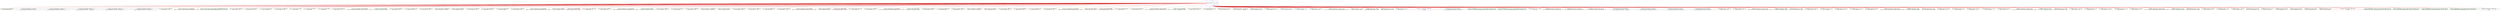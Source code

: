 digraph G {
0[color=blue,shape=Msquare,label="ENTRY - ENTRY"];
1[color=blue,shape=Msquare,label="EXIT - EXIT"];
2[color=burlywood,shape=box,label="myproject_422558_423029 - addr_expr\n_8824 = internal_423023;\n"];
3[label="myproject_422558_422654 - gimple_phi\n/* _8831 = gimple_phi(<_8880, BB2>, <0u, BB3>) */\n"];
4[label="myproject_422558_423536 - gimple_phi\n/* _8989 = gimple_phi(<_8988, BB3>, <_8830, BB2>) */\n"];
5[label="myproject_422558_423540 - gimple_phi\n/* _8991 = gimple_phi(<_8990, BB3>, <_8847, BB2>) */\n"];
6[label="myproject_422558_423544 - gimple_phi\n/* _8993 = gimple_phi(<_8992, BB3>, <_8858, BB2>) */\n"];
7[label="myproject_422558_423548 - gimple_phi\n/* _8995 = gimple_phi(<_8994, BB3>, <_8869, BB2>) */\n"];
8[color=burlywood,shape=box,label="myproject_422558_423291 - lshift_expr\n_8930 = _8831 << (2u);\n"];
9[color=burlywood,shape=box,label="myproject_422558_422655 - pointer_plus_expr\n_8833 = (struct class_ac_fixed*)(((unsigned char*)dense_input) + _8930);\n"];
10[color=green,shape=box,label="myproject_422558_423458 - dense_input_bambu_artificial_ParmMgr_Read_array\n_8976 = dense_input_bambu_artificial_ParmMgr_Read_array(0u, 32u, 0u, _8833);\n"];
11[color=burlywood,shape=box,label="myproject_422558_422657 - lshift_expr\n_8835 = _8831 << (2u);\n"];
12[color=burlywood,shape=box,label="myproject_422558_422658 - lshift_expr\n_8836 = _8976 << (16u);\n"];
13[color=burlywood,shape=box,label="myproject_422558_423294 - nop_expr\n_8931 = (int) (_8836);\n"];
14[color=burlywood,shape=box,label="myproject_422558_422659 - rshift_expr\n_8837 = _8931 >> (16u);\n"];
15[color=burlywood,shape=box,label="myproject_422558_423515 - ASSIGN\n_8985 = _8837;\n"];
16[color=burlywood,shape=box,label="myproject_422558_423513 - ASSIGN\n_8984 = _8837;\n"];
17[color=burlywood,shape=box,label="myproject_422558_423511 - ASSIGN\n_8983 = _8837;\n"];
18[color=burlywood,shape=box,label="myproject_422558_423299 - lshift_expr\n_8933 = _8835 << (2u);\n"];
19[color=burlywood,shape=box,label="myproject_422558_422660 - pointer_plus_expr\n_8838 = (struct Internal_422756(*)[64])(((unsigned char*)_8932) + _8933);\n"];
20[color=green,shape=box,label="myproject_422558_422661 - LOAD\nif(1u) _8839 = (*((unsigned int*)(_8838)));\n"];
21[color=burlywood,shape=box,label="myproject_422558_422662 - lshift_expr\n_8840 = _8839 << (16u);\n"];
22[color=burlywood,shape=box,label="myproject_422558_423302 - nop_expr\n_8934 = (int) (_8840);\n"];
23[color=burlywood,shape=box,label="myproject_422558_422663 - rshift_expr\n_8841 = _8934 >> (16u);\n"];
24[color=burlywood,shape=box,label="myproject_422558_422664 - widen_mult_expr\n_8842 = ((int)(_8841)) * ((int)(_8837));\n"];
25[color=burlywood,shape=box,label="myproject_422558_423306 - nop_expr\n_8935 = (unsigned int) (_8842);\n"];
26[color=burlywood,shape=box,label="myproject_422558_422665 - rshift_expr\n_8843 = _8935 >> (10u);\n"];
27[color=burlywood,shape=box,label="myproject_422558_422666 - lshift_expr\n_8844 = _8843 << (16u);\n"];
28[color=burlywood,shape=box,label="myproject_422558_423309 - nop_expr\n_8936 = (int) (_8844);\n"];
29[color=burlywood,shape=box,label="myproject_422558_422667 - rshift_expr\n_8845 = _8936 >> (16u);\n"];
30[color=burlywood,shape=box,label="myproject_422558_422668 - pointer_plus_expr\n_8846 = (struct class_ac_fixed(*)[64])(((unsigned char*)_8824) + _8933);\n"];
31[color=burlywood,shape=box,label="myproject_422558_423313 - nop_expr\n_8938 = (unsigned int) (_8845);\n"];
32[color=red,shape=box,label="myproject_422558_422669 - STORE\nif(1u) (*((unsigned int*)(_8846))) = _8938;\n"];
33[color=burlywood,shape=box,label="myproject_422558_422670 - bit_ior_expr\n_8848 = _8835 | (1u);\n"];
34[color=burlywood,shape=box,label="myproject_422558_423318 - lshift_expr\n_8940 = _8848 << (2u);\n"];
35[color=burlywood,shape=box,label="myproject_422558_422671 - pointer_plus_expr\n_8849 = (struct Internal_422756(*)[64])(((unsigned char*)_8932) + _8940);\n"];
36[color=green,shape=box,label="myproject_422558_422672 - LOAD\nif(1u) _8850 = (*((unsigned int*)(_8849)));\n"];
37[color=burlywood,shape=box,label="myproject_422558_422673 - lshift_expr\n_8851 = _8850 << (16u);\n"];
38[color=burlywood,shape=box,label="myproject_422558_423321 - nop_expr\n_8941 = (int) (_8851);\n"];
39[color=burlywood,shape=box,label="myproject_422558_422674 - rshift_expr\n_8852 = _8941 >> (16u);\n"];
40[color=burlywood,shape=box,label="myproject_422558_422675 - widen_mult_expr\n_8853 = ((int)(_8852)) * ((int)(_8983));\n"];
41[color=burlywood,shape=box,label="myproject_422558_423325 - nop_expr\n_8942 = (unsigned int) (_8853);\n"];
42[color=burlywood,shape=box,label="myproject_422558_422676 - rshift_expr\n_8854 = _8942 >> (10u);\n"];
43[color=burlywood,shape=box,label="myproject_422558_422677 - lshift_expr\n_8855 = _8854 << (16u);\n"];
44[color=burlywood,shape=box,label="myproject_422558_423328 - nop_expr\n_8943 = (int) (_8855);\n"];
45[color=burlywood,shape=box,label="myproject_422558_422678 - rshift_expr\n_8856 = _8943 >> (16u);\n"];
46[color=burlywood,shape=box,label="myproject_422558_422679 - pointer_plus_expr\n_8857 = (struct class_ac_fixed(*)[64])(((unsigned char*)_8824) + _8940);\n"];
47[color=burlywood,shape=box,label="myproject_422558_423332 - nop_expr\n_8945 = (unsigned int) (_8856);\n"];
48[color=red,shape=box,label="myproject_422558_422680 - STORE\nif(1u) (*((unsigned int*)(_8857))) = _8945;\n"];
49[color=burlywood,shape=box,label="myproject_422558_422681 - bit_ior_expr\n_8859 = _8835 | (2u);\n"];
50[color=burlywood,shape=box,label="myproject_422558_423337 - lshift_expr\n_8947 = _8859 << (2u);\n"];
51[color=burlywood,shape=box,label="myproject_422558_422682 - pointer_plus_expr\n_8860 = (struct Internal_422756(*)[64])(((unsigned char*)_8932) + _8947);\n"];
52[color=green,shape=box,label="myproject_422558_422683 - LOAD\nif(1u) _8861 = (*((unsigned int*)(_8860)));\n"];
53[color=burlywood,shape=box,label="myproject_422558_422684 - lshift_expr\n_8862 = _8861 << (16u);\n"];
54[color=burlywood,shape=box,label="myproject_422558_423340 - nop_expr\n_8948 = (int) (_8862);\n"];
55[color=burlywood,shape=box,label="myproject_422558_422685 - rshift_expr\n_8863 = _8948 >> (16u);\n"];
56[color=burlywood,shape=box,label="myproject_422558_422686 - widen_mult_expr\n_8864 = ((int)(_8863)) * ((int)(_8984));\n"];
57[color=burlywood,shape=box,label="myproject_422558_423344 - nop_expr\n_8949 = (unsigned int) (_8864);\n"];
58[color=burlywood,shape=box,label="myproject_422558_422687 - rshift_expr\n_8865 = _8949 >> (10u);\n"];
59[color=burlywood,shape=box,label="myproject_422558_422688 - lshift_expr\n_8866 = _8865 << (16u);\n"];
60[color=burlywood,shape=box,label="myproject_422558_423347 - nop_expr\n_8950 = (int) (_8866);\n"];
61[color=burlywood,shape=box,label="myproject_422558_422689 - rshift_expr\n_8867 = _8950 >> (16u);\n"];
62[color=burlywood,shape=box,label="myproject_422558_422690 - pointer_plus_expr\n_8868 = (struct class_ac_fixed(*)[64])(((unsigned char*)_8824) + _8947);\n"];
63[color=burlywood,shape=box,label="myproject_422558_423351 - nop_expr\n_8952 = (unsigned int) (_8867);\n"];
64[color=red,shape=box,label="myproject_422558_422691 - STORE\nif(1u) (*((unsigned int*)(_8868))) = _8952;\n"];
65[color=burlywood,shape=box,label="myproject_422558_422692 - bit_ior_expr\n_8870 = _8835 | (3u);\n"];
66[color=burlywood,shape=box,label="myproject_422558_423356 - lshift_expr\n_8954 = _8870 << (2u);\n"];
67[color=burlywood,shape=box,label="myproject_422558_422693 - pointer_plus_expr\n_8871 = (struct Internal_422756(*)[64])(((unsigned char*)_8932) + _8954);\n"];
68[color=green,shape=box,label="myproject_422558_422694 - LOAD\nif(1u) _8872 = (*((unsigned int*)(_8871)));\n"];
69[color=burlywood,shape=box,label="myproject_422558_422695 - lshift_expr\n_8873 = _8872 << (16u);\n"];
70[color=burlywood,shape=box,label="myproject_422558_423359 - nop_expr\n_8955 = (int) (_8873);\n"];
71[color=burlywood,shape=box,label="myproject_422558_422696 - rshift_expr\n_8874 = _8955 >> (16u);\n"];
72[color=burlywood,shape=box,label="myproject_422558_422697 - widen_mult_expr\n_8875 = ((int)(_8874)) * ((int)(_8985));\n"];
73[color=burlywood,shape=box,label="myproject_422558_423363 - nop_expr\n_8956 = (unsigned int) (_8875);\n"];
74[color=burlywood,shape=box,label="myproject_422558_422698 - rshift_expr\n_8876 = _8956 >> (10u);\n"];
75[color=burlywood,shape=box,label="myproject_422558_422699 - lshift_expr\n_8877 = _8876 << (16u);\n"];
76[color=burlywood,shape=box,label="myproject_422558_423366 - nop_expr\n_8957 = (int) (_8877);\n"];
77[color=burlywood,shape=box,label="myproject_422558_422700 - rshift_expr\n_8878 = _8957 >> (16u);\n"];
78[color=burlywood,shape=box,label="myproject_422558_422701 - pointer_plus_expr\n_8879 = (struct class_ac_fixed(*)[64])(((unsigned char*)_8824) + _8954);\n"];
79[color=burlywood,shape=box,label="myproject_422558_423370 - nop_expr\n_8959 = (unsigned int) (_8878);\n"];
80[color=red,shape=box,label="myproject_422558_422702 - STORE\nif(1u) (*((unsigned int*)(_8879))) = _8959;\n"];
81[color=burlywood,shape=box,label="myproject_422558_422703 - plus_expr\n_8880 = (unsigned int)(_8831 + (1u));\n"];
82[color=burlywood,shape=box,label="myproject_422558_423376 - eq_expr\n_8960 = _8880 == (16u);\n"];
83[color=red,shape=diamond,label="myproject_422558_422705 - READ_COND\nif (_8960)\n"];
84[label="myproject_422558_423129 - gimple_phi\n/* _8882 = gimple_phi(<_8926, BB8>, <0u, BB2>) */\n"];
85[color=green,shape=box,label="myproject_422558_423495 - const_size_in_1_bambu_artificial_ParmMgr_Write_valid\nconst_size_in_1_bambu_artificial_ParmMgr_Write_valid(16u, 16u, const_size_in_1);\n"];
86[color=green,shape=box,label="myproject_422558_423508 - const_size_out_1_bambu_artificial_ParmMgr_Write_valid\nconst_size_out_1_bambu_artificial_ParmMgr_Write_valid(16u, 4u, const_size_out_1);\n"];
87[color=burlywood,shape=box,label="myproject_422558_423297 - addr_expr\n_8932 = w2;\n"];
88[color=burlywood,shape=box,label="myproject_422558_423235 - pointer_plus_expr\n_8917 = (unsigned int*)(((unsigned char*)layer2_out) + 4);\n"];
89[color=burlywood,shape=box,label="myproject_422558_423237 - pointer_plus_expr\n_8919 = (unsigned int*)(((unsigned char*)layer2_out) + 8);\n"];
90[color=burlywood,shape=box,label="myproject_422558_423239 - pointer_plus_expr\n_8921 = (unsigned int*)(((unsigned char*)layer2_out) + 12);\n"];
91[label="myproject_422558_423130 - gimple_phi\n/* _8883 = gimple_phi(<_8927, BB8>, <0u, BB2>) */\n"];
92[label="myproject_422558_423131 - gimple_phi\n/* _8884 = gimple_phi(<_8928, BB8>, <0u, BB2>) */\n"];
93[label="myproject_422558_423132 - gimple_phi\n/* _8885 = gimple_phi(<_8929, BB8>, <0u, BB2>) */\n"];
94[label="myproject_422558_423133 - gimple_phi\n/* _8886 = gimple_phi(<_8912, BB8>, <0u, BB2>) */\n"];
95[color=burlywood,shape=box,label="myproject_422558_423134 - lshift_expr\n_8888 = _8886 << (2u);\n"];
96[color=burlywood,shape=box,label="myproject_422558_423389 - lshift_expr\n_8961 = _8888 << (2u);\n"];
97[color=burlywood,shape=box,label="myproject_422558_423135 - pointer_plus_expr\n_8889 = (struct class_ac_fixed(*)[64])(((unsigned char*)_8824) + _8961);\n"];
98[color=green,shape=box,label="myproject_422558_423136 - LOAD\nif(1u) _8890 = (*((unsigned int*)(_8889)));\n"];
99[color=burlywood,shape=box,label="myproject_422558_423137 - plus_expr\n_8891 = (unsigned int)(_8890 + _8885);\n"];
100[color=burlywood,shape=box,label="myproject_422558_423138 - lshift_expr\n_8892 = _8891 << (16u);\n"];
101[color=burlywood,shape=box,label="myproject_422558_423392 - nop_expr\n_8962 = (int) (_8892);\n"];
102[color=burlywood,shape=box,label="myproject_422558_423139 - rshift_expr\n_8893 = _8962 >> (16u);\n"];
103[color=burlywood,shape=box,label="myproject_422558_423140 - bit_ior_expr\n_8894 = _8888 | (1u);\n"];
104[color=burlywood,shape=box,label="myproject_422558_423394 - lshift_expr\n_8963 = _8894 << (2u);\n"];
105[color=burlywood,shape=box,label="myproject_422558_423141 - pointer_plus_expr\n_8895 = (struct class_ac_fixed(*)[64])(((unsigned char*)_8824) + _8963);\n"];
106[color=green,shape=box,label="myproject_422558_423142 - LOAD\nif(1u) _8896 = (*((unsigned int*)(_8895)));\n"];
107[color=burlywood,shape=box,label="myproject_422558_423143 - plus_expr\n_8897 = (unsigned int)(_8896 + _8884);\n"];
108[color=burlywood,shape=box,label="myproject_422558_423144 - lshift_expr\n_8898 = _8897 << (16u);\n"];
109[color=burlywood,shape=box,label="myproject_422558_423397 - nop_expr\n_8964 = (int) (_8898);\n"];
110[color=burlywood,shape=box,label="myproject_422558_423145 - rshift_expr\n_8899 = _8964 >> (16u);\n"];
111[color=burlywood,shape=box,label="myproject_422558_423146 - bit_ior_expr\n_8900 = _8888 | (2u);\n"];
112[color=burlywood,shape=box,label="myproject_422558_423399 - lshift_expr\n_8965 = _8900 << (2u);\n"];
113[color=burlywood,shape=box,label="myproject_422558_423147 - pointer_plus_expr\n_8901 = (struct class_ac_fixed(*)[64])(((unsigned char*)_8824) + _8965);\n"];
114[color=green,shape=box,label="myproject_422558_423148 - LOAD\nif(1u) _8902 = (*((unsigned int*)(_8901)));\n"];
115[color=burlywood,shape=box,label="myproject_422558_423149 - plus_expr\n_8903 = (unsigned int)(_8902 + _8883);\n"];
116[color=burlywood,shape=box,label="myproject_422558_423150 - lshift_expr\n_8904 = _8903 << (16u);\n"];
117[color=burlywood,shape=box,label="myproject_422558_423402 - nop_expr\n_8966 = (int) (_8904);\n"];
118[color=burlywood,shape=box,label="myproject_422558_423151 - rshift_expr\n_8905 = _8966 >> (16u);\n"];
119[color=burlywood,shape=box,label="myproject_422558_423152 - bit_ior_expr\n_8906 = _8888 | (3u);\n"];
120[color=burlywood,shape=box,label="myproject_422558_423404 - lshift_expr\n_8967 = _8906 << (2u);\n"];
121[color=burlywood,shape=box,label="myproject_422558_423153 - pointer_plus_expr\n_8907 = (struct class_ac_fixed(*)[64])(((unsigned char*)_8824) + _8967);\n"];
122[color=green,shape=box,label="myproject_422558_423154 - LOAD\nif(1u) _8908 = (*((unsigned int*)(_8907)));\n"];
123[color=burlywood,shape=box,label="myproject_422558_423155 - plus_expr\n_8909 = (unsigned int)(_8908 + _8882);\n"];
124[color=burlywood,shape=box,label="myproject_422558_423156 - lshift_expr\n_8910 = _8909 << (16u);\n"];
125[color=burlywood,shape=box,label="myproject_422558_423407 - nop_expr\n_8968 = (int) (_8910);\n"];
126[color=burlywood,shape=box,label="myproject_422558_423157 - rshift_expr\n_8911 = _8968 >> (16u);\n"];
127[color=burlywood,shape=box,label="myproject_422558_423158 - plus_expr\n_8912 = (unsigned int)(_8886 + (1u));\n"];
128[color=burlywood,shape=box,label="myproject_422558_423409 - eq_expr\n_8969 = _8912 == (16u);\n"];
129[color=burlywood,shape=box,label="myproject_422558_423280 - nop_expr\n_8926 = (unsigned int) (_8911);\n"];
130[color=burlywood,shape=box,label="myproject_422558_423283 - nop_expr\n_8927 = (unsigned int) (_8905);\n"];
131[color=burlywood,shape=box,label="myproject_422558_423286 - nop_expr\n_8928 = (unsigned int) (_8899);\n"];
132[color=burlywood,shape=box,label="myproject_422558_423289 - nop_expr\n_8929 = (unsigned int) (_8893);\n"];
133[color=red,shape=diamond,label="myproject_422558_423160 - READ_COND\nif (_8969)\n"];
134[color=green,shape=box,label="myproject_422558_423472 - layer2_out_bambu_artificial_ParmMgr_Write_array\nlayer2_out_bambu_artificial_ParmMgr_Write_array(1u, 32u, _8929, layer2_out);\n"];
135[color=green,shape=box,label="myproject_422558_423475 - layer2_out_bambu_artificial_ParmMgr_Write_array\nlayer2_out_bambu_artificial_ParmMgr_Write_array(1u, 32u, _8928, _8917);\n"];
136[color=green,shape=box,label="myproject_422558_423478 - layer2_out_bambu_artificial_ParmMgr_Write_array\nlayer2_out_bambu_artificial_ParmMgr_Write_array(1u, 32u, _8927, _8919);\n"];
137[color=green,shape=box,label="myproject_422558_423481 - layer2_out_bambu_artificial_ParmMgr_Write_array\nlayer2_out_bambu_artificial_ParmMgr_Write_array(1u, 32u, _8926, _8921);\n"];
138[label="myproject_422558_423241 - gimple_return\nreturn ;\n"];
0->2 [color=red3,label=""];
0->85 [color=red3,label=""];
0->86 [color=red3,label=""];
0->87 [color=red3,label=""];
0->88 [color=red3,label=""];
0->89 [color=red3,label=""];
0->90 [color=red3,label=""];
0->3 [color=red3,label=""];
0->4 [color=red3,label=""];
0->5 [color=red3,label=""];
0->6 [color=red3,label=""];
0->7 [color=red3,label=""];
0->8 [color=red3,label=""];
0->9 [color=red3,label=""];
0->10 [color=red3,label=""];
0->11 [color=red3,label=""];
0->12 [color=red3,label=""];
0->13 [color=red3,label=""];
0->14 [color=red3,label=""];
0->15 [color=red3,label=""];
0->16 [color=red3,label=""];
0->17 [color=red3,label=""];
0->18 [color=red3,label=""];
0->19 [color=red3,label=""];
0->20 [color=red3,label=""];
0->21 [color=red3,label=""];
0->22 [color=red3,label=""];
0->23 [color=red3,label=""];
0->24 [color=red3,label=""];
0->25 [color=red3,label=""];
0->26 [color=red3,label=""];
0->27 [color=red3,label=""];
0->28 [color=red3,label=""];
0->29 [color=red3,label=""];
0->30 [color=red3,label=""];
0->31 [color=red3,label=""];
0->32 [color=red3,label=""];
0->33 [color=red3,label=""];
0->34 [color=red3,label=""];
0->35 [color=red3,label=""];
0->36 [color=red3,label=""];
0->37 [color=red3,label=""];
0->38 [color=red3,label=""];
0->39 [color=red3,label=""];
0->40 [color=red3,label=""];
0->41 [color=red3,label=""];
0->42 [color=red3,label=""];
0->43 [color=red3,label=""];
0->44 [color=red3,label=""];
0->45 [color=red3,label=""];
0->46 [color=red3,label=""];
0->47 [color=red3,label=""];
0->48 [color=red3,label=""];
0->49 [color=red3,label=""];
0->50 [color=red3,label=""];
0->51 [color=red3,label=""];
0->52 [color=red3,label=""];
0->53 [color=red3,label=""];
0->54 [color=red3,label=""];
0->55 [color=red3,label=""];
0->56 [color=red3,label=""];
0->57 [color=red3,label=""];
0->58 [color=red3,label=""];
0->59 [color=red3,label=""];
0->60 [color=red3,label=""];
0->61 [color=red3,label=""];
0->62 [color=red3,label=""];
0->63 [color=red3,label=""];
0->64 [color=red3,label=""];
0->65 [color=red3,label=""];
0->66 [color=red3,label=""];
0->67 [color=red3,label=""];
0->68 [color=red3,label=""];
0->69 [color=red3,label=""];
0->70 [color=red3,label=""];
0->71 [color=red3,label=""];
0->72 [color=red3,label=""];
0->73 [color=red3,label=""];
0->74 [color=red3,label=""];
0->75 [color=red3,label=""];
0->76 [color=red3,label=""];
0->77 [color=red3,label=""];
0->78 [color=red3,label=""];
0->79 [color=red3,label=""];
0->80 [color=red3,label=""];
0->81 [color=red3,label=""];
0->82 [color=red3,label=""];
0->83 [color=red3,label=""];
0->84 [color=red3,label=""];
0->91 [color=red3,label=""];
0->92 [color=red3,label=""];
0->93 [color=red3,label=""];
0->94 [color=red3,label=""];
0->95 [color=red3,label=""];
0->96 [color=red3,label=""];
0->97 [color=red3,label=""];
0->98 [color=red3,label=""];
0->99 [color=red3,label=""];
0->100 [color=red3,label=""];
0->101 [color=red3,label=""];
0->102 [color=red3,label=""];
0->103 [color=red3,label=""];
0->104 [color=red3,label=""];
0->105 [color=red3,label=""];
0->106 [color=red3,label=""];
0->107 [color=red3,label=""];
0->108 [color=red3,label=""];
0->109 [color=red3,label=""];
0->110 [color=red3,label=""];
0->111 [color=red3,label=""];
0->112 [color=red3,label=""];
0->113 [color=red3,label=""];
0->114 [color=red3,label=""];
0->115 [color=red3,label=""];
0->116 [color=red3,label=""];
0->117 [color=red3,label=""];
0->118 [color=red3,label=""];
0->119 [color=red3,label=""];
0->120 [color=red3,label=""];
0->121 [color=red3,label=""];
0->122 [color=red3,label=""];
0->123 [color=red3,label=""];
0->124 [color=red3,label=""];
0->125 [color=red3,label=""];
0->126 [color=red3,label=""];
0->127 [color=red3,label=""];
0->128 [color=red3,label=""];
0->129 [color=red3,label=""];
0->130 [color=red3,label=""];
0->131 [color=red3,label=""];
0->132 [color=red3,label=""];
0->133 [color=red3,label=""];
0->134 [color=red3,label=""];
0->135 [color=red3,label=""];
0->136 [color=red3,label=""];
0->137 [color=red3,label=""];
0->138 [color=red3,label=""];
}
